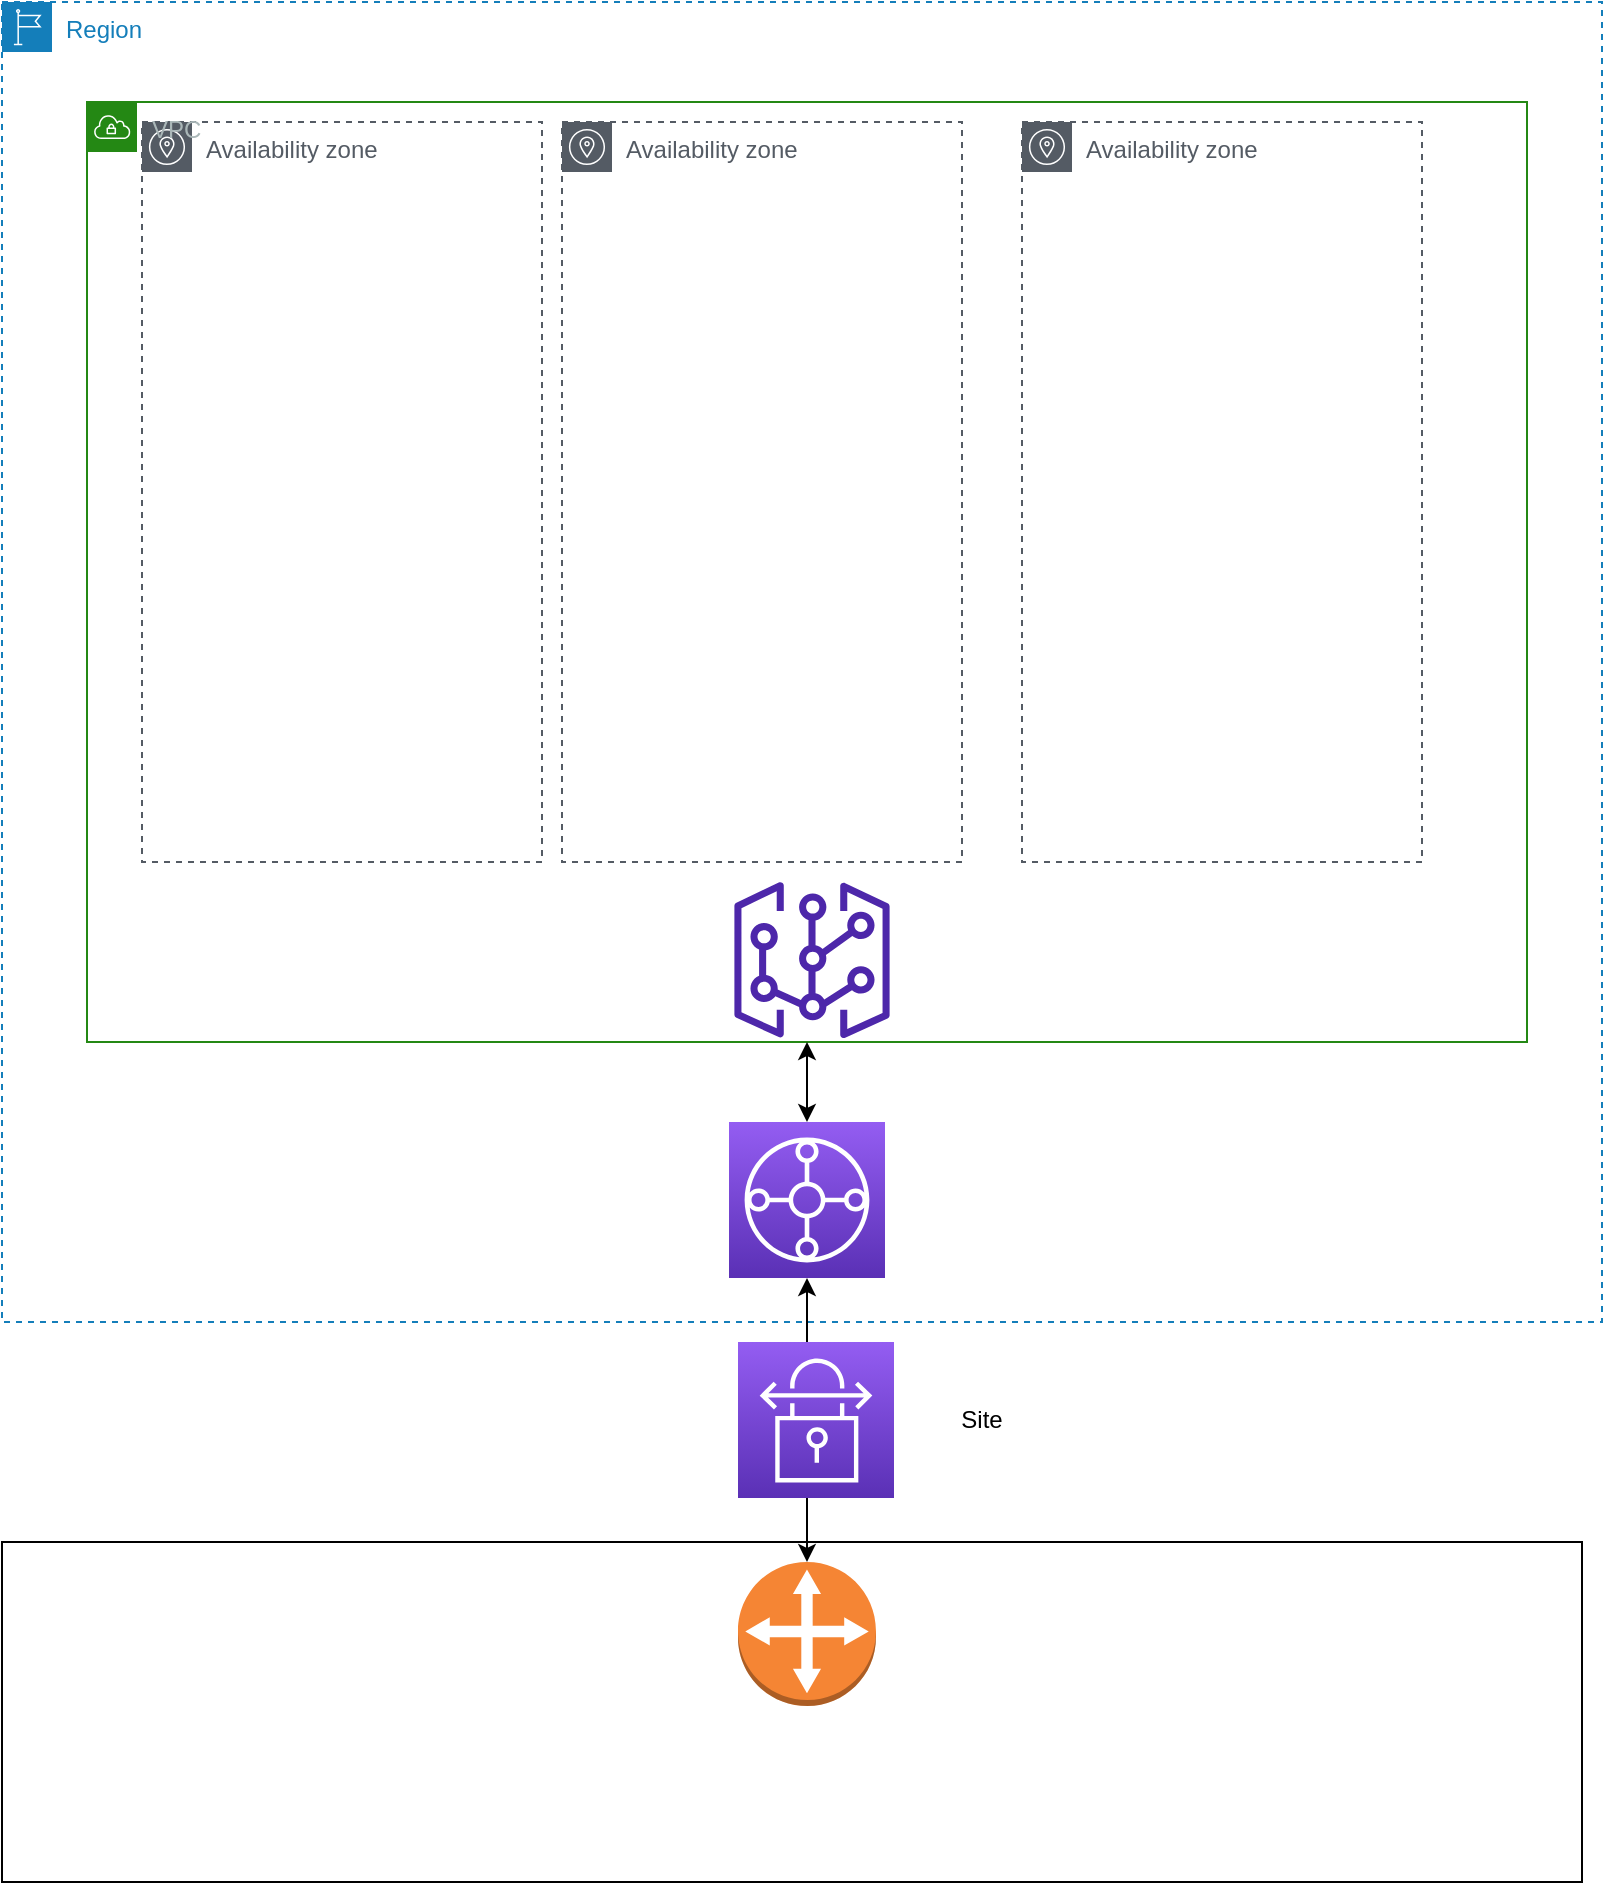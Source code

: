 <mxfile version="20.5.3" type="github">
  <diagram id="kXtIfN_V0T45vryye2Oy" name="Page-1">
    <mxGraphModel dx="1209" dy="671" grid="1" gridSize="10" guides="1" tooltips="1" connect="1" arrows="1" fold="1" page="1" pageScale="1" pageWidth="850" pageHeight="1100" math="0" shadow="0">
      <root>
        <mxCell id="0" />
        <mxCell id="1" parent="0" />
        <mxCell id="yOz4L0cIfqc6KNZEQdLh-21" value="" style="rounded=0;whiteSpace=wrap;html=1;labelBackgroundColor=default;labelBorderColor=none;fontColor=none;noLabel=1;shadow=0;" vertex="1" parent="1">
          <mxGeometry x="30" y="840" width="790" height="170" as="geometry" />
        </mxCell>
        <mxCell id="yOz4L0cIfqc6KNZEQdLh-1" value="Region" style="points=[[0,0],[0.25,0],[0.5,0],[0.75,0],[1,0],[1,0.25],[1,0.5],[1,0.75],[1,1],[0.75,1],[0.5,1],[0.25,1],[0,1],[0,0.75],[0,0.5],[0,0.25]];outlineConnect=0;gradientColor=none;html=1;whiteSpace=wrap;fontSize=12;fontStyle=0;container=1;pointerEvents=0;collapsible=0;recursiveResize=0;shape=mxgraph.aws4.group;grIcon=mxgraph.aws4.group_region;strokeColor=#147EBA;fillColor=none;verticalAlign=top;align=left;spacingLeft=30;fontColor=#147EBA;dashed=1;" vertex="1" parent="1">
          <mxGeometry x="30" y="70" width="800" height="660" as="geometry" />
        </mxCell>
        <mxCell id="yOz4L0cIfqc6KNZEQdLh-3" value="Availability zone" style="sketch=0;outlineConnect=0;gradientColor=none;html=1;whiteSpace=wrap;fontSize=12;fontStyle=0;shape=mxgraph.aws4.group;grIcon=mxgraph.aws4.group_availability_zone;strokeColor=#545B64;fillColor=none;verticalAlign=top;align=left;spacingLeft=30;fontColor=#545B64;dashed=1;" vertex="1" parent="yOz4L0cIfqc6KNZEQdLh-1">
          <mxGeometry x="280" y="60" width="200" height="370" as="geometry" />
        </mxCell>
        <mxCell id="yOz4L0cIfqc6KNZEQdLh-4" value="Availability zone" style="sketch=0;outlineConnect=0;gradientColor=none;html=1;whiteSpace=wrap;fontSize=12;fontStyle=0;shape=mxgraph.aws4.group;grIcon=mxgraph.aws4.group_availability_zone;strokeColor=#545B64;fillColor=none;verticalAlign=top;align=left;spacingLeft=30;fontColor=#545B64;dashed=1;" vertex="1" parent="yOz4L0cIfqc6KNZEQdLh-1">
          <mxGeometry x="510" y="60" width="200" height="370" as="geometry" />
        </mxCell>
        <mxCell id="yOz4L0cIfqc6KNZEQdLh-2" value="Availability zone" style="sketch=0;outlineConnect=0;gradientColor=none;html=1;whiteSpace=wrap;fontSize=12;fontStyle=0;shape=mxgraph.aws4.group;grIcon=mxgraph.aws4.group_availability_zone;strokeColor=#545B64;fillColor=none;verticalAlign=top;align=left;spacingLeft=30;fontColor=#545B64;dashed=1;" vertex="1" parent="1">
          <mxGeometry x="100" y="130" width="200" height="370" as="geometry" />
        </mxCell>
        <mxCell id="yOz4L0cIfqc6KNZEQdLh-5" value="VPC" style="points=[[0,0],[0.25,0],[0.5,0],[0.75,0],[1,0],[1,0.25],[1,0.5],[1,0.75],[1,1],[0.75,1],[0.5,1],[0.25,1],[0,1],[0,0.75],[0,0.5],[0,0.25]];outlineConnect=0;gradientColor=none;html=1;whiteSpace=wrap;fontSize=12;fontStyle=0;container=1;pointerEvents=0;collapsible=0;recursiveResize=0;shape=mxgraph.aws4.group;grIcon=mxgraph.aws4.group_vpc;strokeColor=#248814;fillColor=none;verticalAlign=top;align=left;spacingLeft=30;fontColor=#AAB7B8;dashed=0;" vertex="1" parent="1">
          <mxGeometry x="72.5" y="120" width="720" height="470" as="geometry" />
        </mxCell>
        <mxCell id="yOz4L0cIfqc6KNZEQdLh-13" value="" style="sketch=0;outlineConnect=0;fontColor=#232F3E;gradientColor=none;fillColor=#4D27AA;strokeColor=none;dashed=0;verticalLabelPosition=bottom;verticalAlign=top;align=center;html=1;fontSize=12;fontStyle=0;aspect=fixed;pointerEvents=1;shape=mxgraph.aws4.virtual_gateway;" vertex="1" parent="yOz4L0cIfqc6KNZEQdLh-5">
          <mxGeometry x="323.5" y="390" width="78" height="78" as="geometry" />
        </mxCell>
        <mxCell id="yOz4L0cIfqc6KNZEQdLh-8" value="" style="endArrow=classic;startArrow=classic;html=1;rounded=0;" edge="1" parent="1" source="yOz4L0cIfqc6KNZEQdLh-6" target="yOz4L0cIfqc6KNZEQdLh-5">
          <mxGeometry width="50" height="50" relative="1" as="geometry">
            <mxPoint x="400" y="510" as="sourcePoint" />
            <mxPoint x="450" y="460" as="targetPoint" />
            <Array as="points" />
          </mxGeometry>
        </mxCell>
        <mxCell id="yOz4L0cIfqc6KNZEQdLh-6" value="" style="sketch=0;points=[[0,0,0],[0.25,0,0],[0.5,0,0],[0.75,0,0],[1,0,0],[0,1,0],[0.25,1,0],[0.5,1,0],[0.75,1,0],[1,1,0],[0,0.25,0],[0,0.5,0],[0,0.75,0],[1,0.25,0],[1,0.5,0],[1,0.75,0]];outlineConnect=0;fontColor=#232F3E;gradientColor=#945DF2;gradientDirection=north;fillColor=#5A30B5;strokeColor=#ffffff;dashed=0;verticalLabelPosition=bottom;verticalAlign=top;align=center;html=1;fontSize=12;fontStyle=0;aspect=fixed;shape=mxgraph.aws4.resourceIcon;resIcon=mxgraph.aws4.transit_gateway;" vertex="1" parent="1">
          <mxGeometry x="393.5" y="630" width="78" height="78" as="geometry" />
        </mxCell>
        <mxCell id="yOz4L0cIfqc6KNZEQdLh-15" value="" style="endArrow=classic;startArrow=none;html=1;rounded=0;entryX=0.5;entryY=1;entryDx=0;entryDy=0;entryPerimeter=0;" edge="1" parent="1" target="yOz4L0cIfqc6KNZEQdLh-6">
          <mxGeometry width="50" height="50" relative="1" as="geometry">
            <mxPoint x="432.5" y="760" as="sourcePoint" />
            <mxPoint x="450" y="810" as="targetPoint" />
          </mxGeometry>
        </mxCell>
        <mxCell id="yOz4L0cIfqc6KNZEQdLh-14" value="" style="outlineConnect=0;dashed=0;verticalLabelPosition=bottom;verticalAlign=top;align=center;html=1;shape=mxgraph.aws3.customer_gateway;fillColor=#F58534;gradientColor=none;" vertex="1" parent="1">
          <mxGeometry x="398" y="850" width="69" height="72" as="geometry" />
        </mxCell>
        <mxCell id="yOz4L0cIfqc6KNZEQdLh-17" value="" style="endArrow=none;startArrow=classic;html=1;rounded=0;entryX=0.5;entryY=1;entryDx=0;entryDy=0;entryPerimeter=0;" edge="1" parent="1" source="yOz4L0cIfqc6KNZEQdLh-14">
          <mxGeometry width="50" height="50" relative="1" as="geometry">
            <mxPoint x="432.5" y="850" as="sourcePoint" />
            <mxPoint x="432.5" y="808" as="targetPoint" />
          </mxGeometry>
        </mxCell>
        <mxCell id="yOz4L0cIfqc6KNZEQdLh-18" value="" style="sketch=0;points=[[0,0,0],[0.25,0,0],[0.5,0,0],[0.75,0,0],[1,0,0],[0,1,0],[0.25,1,0],[0.5,1,0],[0.75,1,0],[1,1,0],[0,0.25,0],[0,0.5,0],[0,0.75,0],[1,0.25,0],[1,0.5,0],[1,0.75,0]];outlineConnect=0;fontColor=#232F3E;gradientColor=#945DF2;gradientDirection=north;fillColor=#5A30B5;strokeColor=#ffffff;dashed=0;verticalLabelPosition=bottom;verticalAlign=top;align=center;html=1;fontSize=12;fontStyle=0;aspect=fixed;shape=mxgraph.aws4.resourceIcon;resIcon=mxgraph.aws4.site_to_site_vpn;" vertex="1" parent="1">
          <mxGeometry x="398" y="740" width="78" height="78" as="geometry" />
        </mxCell>
        <mxCell id="yOz4L0cIfqc6KNZEQdLh-22" value="Site" style="text;html=1;strokeColor=none;fillColor=none;align=center;verticalAlign=middle;whiteSpace=wrap;rounded=0;shadow=0;labelBackgroundColor=default;labelBorderColor=none;fontColor=none;" vertex="1" parent="1">
          <mxGeometry x="490" y="764" width="60" height="30" as="geometry" />
        </mxCell>
      </root>
    </mxGraphModel>
  </diagram>
</mxfile>
